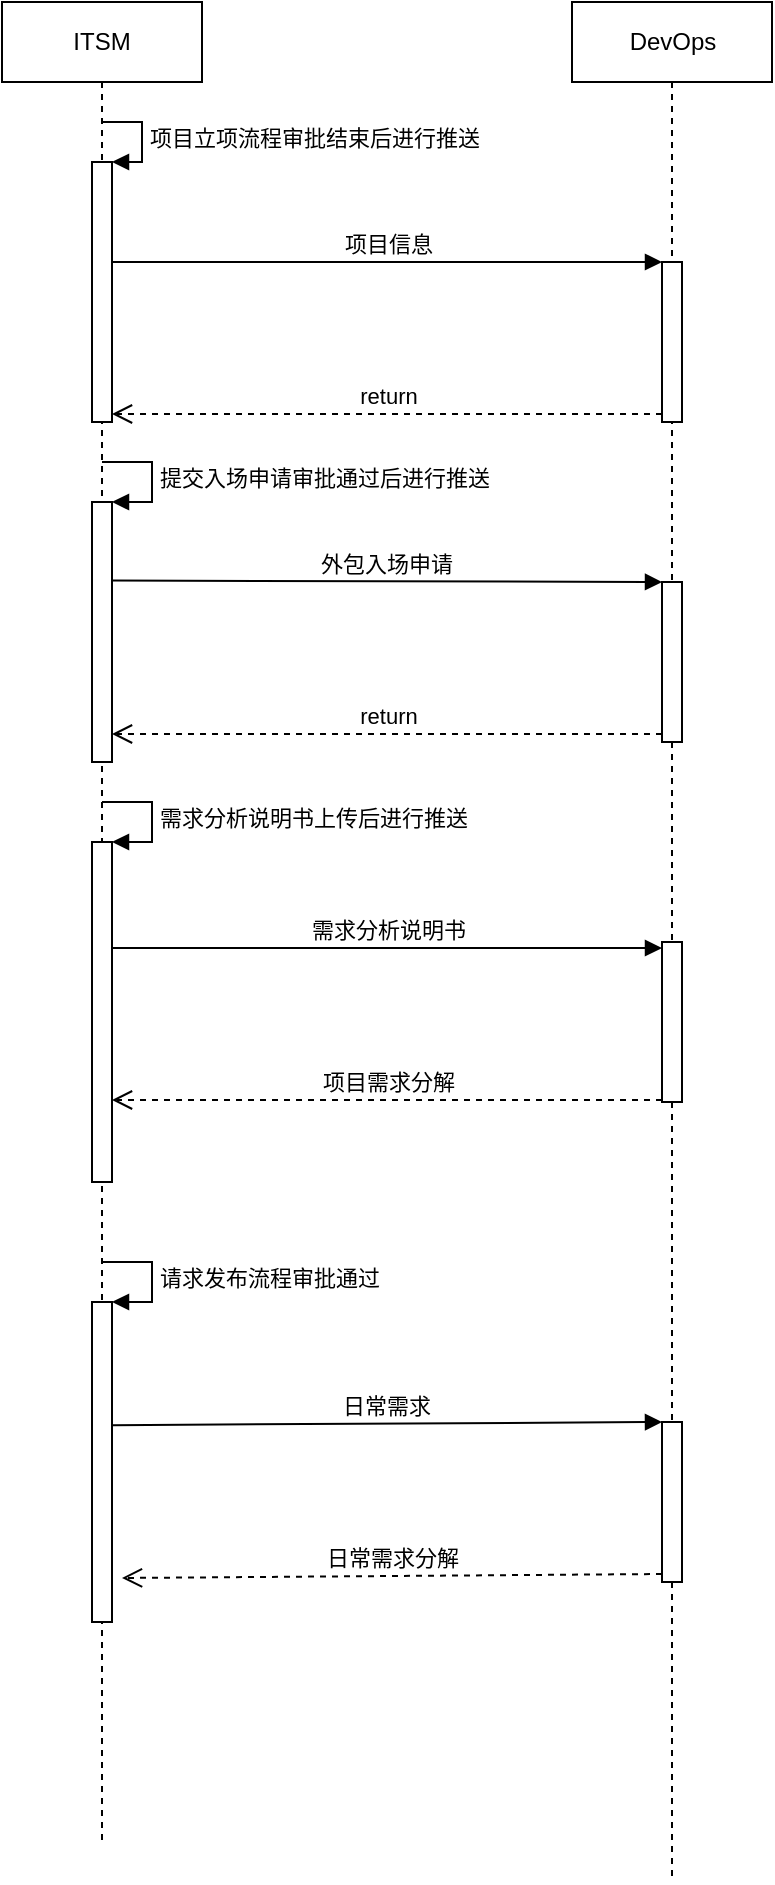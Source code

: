 <mxfile version="12.2.4" pages="2"><diagram id="5hYxJM4UY_PGPPQJtm7s" name="Page-1"><mxGraphModel dx="759" dy="549" grid="1" gridSize="10" guides="1" tooltips="1" connect="1" arrows="1" fold="1" page="1" pageScale="1" pageWidth="850" pageHeight="1100" math="0" shadow="0"><root><mxCell id="E6zsIrnZrWRpP3VEXNzX-0"/><mxCell id="E6zsIrnZrWRpP3VEXNzX-1" parent="E6zsIrnZrWRpP3VEXNzX-0"/><mxCell id="E6zsIrnZrWRpP3VEXNzX-2" value="ITSM" style="shape=umlLifeline;perimeter=lifelinePerimeter;whiteSpace=wrap;html=1;container=1;collapsible=0;recursiveResize=0;outlineConnect=0;" parent="E6zsIrnZrWRpP3VEXNzX-1" vertex="1"><mxGeometry x="140" y="20" width="100" height="920" as="geometry"/></mxCell><mxCell id="E6zsIrnZrWRpP3VEXNzX-7" value="" style="html=1;points=[];perimeter=orthogonalPerimeter;" parent="E6zsIrnZrWRpP3VEXNzX-2" vertex="1"><mxGeometry x="45" y="80" width="10" height="130" as="geometry"/></mxCell><mxCell id="E6zsIrnZrWRpP3VEXNzX-8" value="项目立项流程审批结束后进行推送" style="edgeStyle=orthogonalEdgeStyle;html=1;align=left;spacingLeft=2;endArrow=block;rounded=0;entryX=1;entryY=0;" parent="E6zsIrnZrWRpP3VEXNzX-2" target="E6zsIrnZrWRpP3VEXNzX-7" edge="1"><mxGeometry relative="1" as="geometry"><mxPoint x="50" y="60" as="sourcePoint"/><Array as="points"><mxPoint x="70" y="60"/></Array></mxGeometry></mxCell><mxCell id="huuieXV2jzgW_fFwRH8A-2" value="" style="html=1;points=[];perimeter=orthogonalPerimeter;" parent="E6zsIrnZrWRpP3VEXNzX-2" vertex="1"><mxGeometry x="45" y="250" width="10" height="130" as="geometry"/></mxCell><mxCell id="huuieXV2jzgW_fFwRH8A-3" value="提交入场申请审批通过后进行推送" style="edgeStyle=orthogonalEdgeStyle;html=1;align=left;spacingLeft=2;endArrow=block;rounded=0;entryX=1;entryY=0;" parent="E6zsIrnZrWRpP3VEXNzX-2" target="huuieXV2jzgW_fFwRH8A-2" edge="1"><mxGeometry relative="1" as="geometry"><mxPoint x="50" y="230" as="sourcePoint"/><Array as="points"><mxPoint x="75" y="230"/></Array></mxGeometry></mxCell><mxCell id="huuieXV2jzgW_fFwRH8A-7" value="" style="html=1;points=[];perimeter=orthogonalPerimeter;" parent="E6zsIrnZrWRpP3VEXNzX-2" vertex="1"><mxGeometry x="45" y="420" width="10" height="170" as="geometry"/></mxCell><mxCell id="huuieXV2jzgW_fFwRH8A-8" value="需求分析说明书上传后进行推送" style="edgeStyle=orthogonalEdgeStyle;html=1;align=left;spacingLeft=2;endArrow=block;rounded=0;entryX=1;entryY=0;" parent="E6zsIrnZrWRpP3VEXNzX-2" target="huuieXV2jzgW_fFwRH8A-7" edge="1"><mxGeometry relative="1" as="geometry"><mxPoint x="50" y="400" as="sourcePoint"/><Array as="points"><mxPoint x="75" y="400"/></Array></mxGeometry></mxCell><mxCell id="x_uT9rc5w-PN_tWEsp_Y-0" value="" style="html=1;points=[];perimeter=orthogonalPerimeter;" parent="E6zsIrnZrWRpP3VEXNzX-2" vertex="1"><mxGeometry x="45" y="650" width="10" height="160" as="geometry"/></mxCell><mxCell id="x_uT9rc5w-PN_tWEsp_Y-1" value="请求发布流程审批通过" style="edgeStyle=orthogonalEdgeStyle;html=1;align=left;spacingLeft=2;endArrow=block;rounded=0;entryX=1;entryY=0;" parent="E6zsIrnZrWRpP3VEXNzX-2" target="x_uT9rc5w-PN_tWEsp_Y-0" edge="1"><mxGeometry relative="1" as="geometry"><mxPoint x="50" y="630" as="sourcePoint"/><Array as="points"><mxPoint x="75" y="630"/></Array></mxGeometry></mxCell><mxCell id="E6zsIrnZrWRpP3VEXNzX-9" value="DevOps" style="html=1;points=[];perimeter=orthogonalPerimeter;shape=umlLifeline;participant=label;fontFamily=Helvetica;fontSize=12;fontColor=#000000;align=center;strokeColor=#000000;fillColor=#ffffff;recursiveResize=0;container=1;collapsible=0;" parent="E6zsIrnZrWRpP3VEXNzX-1" vertex="1"><mxGeometry x="425" y="20" width="100" height="940" as="geometry"/></mxCell><mxCell id="E6zsIrnZrWRpP3VEXNzX-12" value="" style="html=1;points=[];perimeter=orthogonalPerimeter;" parent="E6zsIrnZrWRpP3VEXNzX-9" vertex="1"><mxGeometry x="45" y="130" width="10" height="80" as="geometry"/></mxCell><mxCell id="huuieXV2jzgW_fFwRH8A-4" value="" style="html=1;points=[];perimeter=orthogonalPerimeter;" parent="E6zsIrnZrWRpP3VEXNzX-9" vertex="1"><mxGeometry x="45" y="290" width="10" height="80" as="geometry"/></mxCell><mxCell id="tkkyndYIACR7sWK5S8I1-0" value="" style="html=1;points=[];perimeter=orthogonalPerimeter;" parent="E6zsIrnZrWRpP3VEXNzX-9" vertex="1"><mxGeometry x="45" y="470" width="10" height="80" as="geometry"/></mxCell><mxCell id="x_uT9rc5w-PN_tWEsp_Y-2" value="" style="html=1;points=[];perimeter=orthogonalPerimeter;" parent="E6zsIrnZrWRpP3VEXNzX-9" vertex="1"><mxGeometry x="45" y="710" width="10" height="80" as="geometry"/></mxCell><mxCell id="E6zsIrnZrWRpP3VEXNzX-17" value="项目信息" style="html=1;verticalAlign=bottom;endArrow=block;entryX=0;entryY=0;" parent="E6zsIrnZrWRpP3VEXNzX-1" source="E6zsIrnZrWRpP3VEXNzX-7" target="E6zsIrnZrWRpP3VEXNzX-12" edge="1"><mxGeometry relative="1" as="geometry"><mxPoint x="390" y="210" as="sourcePoint"/><Array as="points"><mxPoint x="360" y="150"/></Array></mxGeometry></mxCell><mxCell id="E6zsIrnZrWRpP3VEXNzX-18" value="return" style="html=1;verticalAlign=bottom;endArrow=open;dashed=1;endSize=8;exitX=0;exitY=0.95;" parent="E6zsIrnZrWRpP3VEXNzX-1" source="E6zsIrnZrWRpP3VEXNzX-12" target="E6zsIrnZrWRpP3VEXNzX-7" edge="1"><mxGeometry relative="1" as="geometry"><mxPoint x="390" y="286" as="targetPoint"/></mxGeometry></mxCell><mxCell id="huuieXV2jzgW_fFwRH8A-5" value="外包入场申请" style="html=1;verticalAlign=bottom;endArrow=block;entryX=0;entryY=0;exitX=0.98;exitY=0.302;exitDx=0;exitDy=0;exitPerimeter=0;" parent="E6zsIrnZrWRpP3VEXNzX-1" source="huuieXV2jzgW_fFwRH8A-2" target="huuieXV2jzgW_fFwRH8A-4" edge="1"><mxGeometry relative="1" as="geometry"><mxPoint x="400" y="310" as="sourcePoint"/></mxGeometry></mxCell><mxCell id="huuieXV2jzgW_fFwRH8A-6" value="return" style="html=1;verticalAlign=bottom;endArrow=open;dashed=1;endSize=8;exitX=0;exitY=0.95;" parent="E6zsIrnZrWRpP3VEXNzX-1" source="huuieXV2jzgW_fFwRH8A-4" target="huuieXV2jzgW_fFwRH8A-2" edge="1"><mxGeometry relative="1" as="geometry"><mxPoint x="400" y="386" as="targetPoint"/></mxGeometry></mxCell><mxCell id="tkkyndYIACR7sWK5S8I1-1" value="需求分析说明书" style="html=1;verticalAlign=bottom;endArrow=block;entryX=0;entryY=0;" parent="E6zsIrnZrWRpP3VEXNzX-1" edge="1"><mxGeometry relative="1" as="geometry"><mxPoint x="195" y="493" as="sourcePoint"/><mxPoint x="470" y="493" as="targetPoint"/></mxGeometry></mxCell><mxCell id="tkkyndYIACR7sWK5S8I1-2" value="项目需求分解" style="html=1;verticalAlign=bottom;endArrow=open;dashed=1;endSize=8;exitX=0;exitY=0.95;" parent="E6zsIrnZrWRpP3VEXNzX-1" edge="1"><mxGeometry relative="1" as="geometry"><mxPoint x="195" y="569" as="targetPoint"/><mxPoint x="470" y="569" as="sourcePoint"/></mxGeometry></mxCell><mxCell id="x_uT9rc5w-PN_tWEsp_Y-3" value="日常需求" style="html=1;verticalAlign=bottom;endArrow=block;entryX=0;entryY=0;exitX=0.98;exitY=0.385;exitDx=0;exitDy=0;exitPerimeter=0;" parent="E6zsIrnZrWRpP3VEXNzX-1" source="x_uT9rc5w-PN_tWEsp_Y-0" target="x_uT9rc5w-PN_tWEsp_Y-2" edge="1"><mxGeometry relative="1" as="geometry"><mxPoint x="70" y="980" as="sourcePoint"/></mxGeometry></mxCell><mxCell id="x_uT9rc5w-PN_tWEsp_Y-4" value="日常需求分解" style="html=1;verticalAlign=bottom;endArrow=open;dashed=1;endSize=8;exitX=0;exitY=0.95;" parent="E6zsIrnZrWRpP3VEXNzX-1" source="x_uT9rc5w-PN_tWEsp_Y-2" edge="1"><mxGeometry relative="1" as="geometry"><mxPoint x="200" y="808" as="targetPoint"/></mxGeometry></mxCell></root></mxGraphModel></diagram><diagram name="Page-2" id="I-8sGjdTZiD5rASDAlBW"><mxGraphModel dx="759" dy="549" grid="1" gridSize="10" guides="1" tooltips="1" connect="1" arrows="1" fold="1" page="1" pageScale="1" pageWidth="850" pageHeight="1100" math="0" shadow="0"><root><mxCell id="E6zsIrnZrWRpP3VEXNzX-0"/><mxCell id="E6zsIrnZrWRpP3VEXNzX-1" parent="E6zsIrnZrWRpP3VEXNzX-0"/><mxCell id="E6zsIrnZrWRpP3VEXNzX-2" value="ITSM" style="shape=umlLifeline;perimeter=lifelinePerimeter;whiteSpace=wrap;html=1;container=1;collapsible=0;recursiveResize=0;outlineConnect=0;" parent="E6zsIrnZrWRpP3VEXNzX-1" vertex="1"><mxGeometry x="440" y="10" width="100" height="920" as="geometry"/></mxCell><mxCell id="GeN_etppCNjYg920gySw-0" value="" style="html=1;points=[];perimeter=orthogonalPerimeter;" parent="E6zsIrnZrWRpP3VEXNzX-2" vertex="1"><mxGeometry x="45" y="120" width="10" height="80" as="geometry"/></mxCell><mxCell id="8PQzW8VeV7w90a4os5UH-0" value="" style="html=1;points=[];perimeter=orthogonalPerimeter;" parent="E6zsIrnZrWRpP3VEXNzX-2" vertex="1"><mxGeometry x="45" y="320" width="10" height="120" as="geometry"/></mxCell><mxCell id="8PQzW8VeV7w90a4os5UH-1" value="外包人员入场" style="edgeStyle=orthogonalEdgeStyle;html=1;align=left;spacingLeft=2;endArrow=block;rounded=0;entryX=1;entryY=0;" parent="E6zsIrnZrWRpP3VEXNzX-2" target="8PQzW8VeV7w90a4os5UH-0" edge="1"><mxGeometry relative="1" as="geometry"><mxPoint x="50" y="300" as="sourcePoint"/><Array as="points"><mxPoint x="75" y="300"/></Array></mxGeometry></mxCell><mxCell id="E6zsIrnZrWRpP3VEXNzX-9" value="DevOps" style="html=1;points=[];perimeter=orthogonalPerimeter;shape=umlLifeline;participant=label;fontFamily=Helvetica;fontSize=12;fontColor=#000000;align=center;strokeColor=#000000;fillColor=#ffffff;recursiveResize=0;container=1;collapsible=0;" parent="E6zsIrnZrWRpP3VEXNzX-1" vertex="1"><mxGeometry x="60" y="10" width="100" height="940" as="geometry"/></mxCell><mxCell id="Y76dkLi8SXfTZnCRgAij-0" value="" style="html=1;points=[];perimeter=orthogonalPerimeter;" parent="E6zsIrnZrWRpP3VEXNzX-9" vertex="1"><mxGeometry x="45" y="90" width="10" height="190" as="geometry"/></mxCell><mxCell id="Y76dkLi8SXfTZnCRgAij-1" value="DEVOPS业务活动" style="edgeStyle=orthogonalEdgeStyle;html=1;align=left;spacingLeft=2;endArrow=block;rounded=0;entryX=1;entryY=0;" parent="E6zsIrnZrWRpP3VEXNzX-9" target="Y76dkLi8SXfTZnCRgAij-0" edge="1"><mxGeometry relative="1" as="geometry"><mxPoint x="45" y="70" as="sourcePoint"/><Array as="points"><mxPoint x="70" y="70"/></Array></mxGeometry></mxCell><mxCell id="8PQzW8VeV7w90a4os5UH-3" value="" style="html=1;points=[];perimeter=orthogonalPerimeter;" parent="E6zsIrnZrWRpP3VEXNzX-9" vertex="1"><mxGeometry x="45" y="340" width="10" height="80" as="geometry"/></mxCell><mxCell id="GeN_etppCNjYg920gySw-1" value="测试申请" style="html=1;verticalAlign=bottom;endArrow=block;entryX=0;entryY=0;" parent="E6zsIrnZrWRpP3VEXNzX-1" source="Y76dkLi8SXfTZnCRgAij-0" target="GeN_etppCNjYg920gySw-0" edge="1"><mxGeometry relative="1" as="geometry"><mxPoint x="415" y="130" as="sourcePoint"/></mxGeometry></mxCell><mxCell id="GeN_etppCNjYg920gySw-2" value="测试申请的返回" style="html=1;verticalAlign=bottom;endArrow=open;dashed=1;endSize=8;exitX=0;exitY=0.95;" parent="E6zsIrnZrWRpP3VEXNzX-1" source="GeN_etppCNjYg920gySw-0" target="Y76dkLi8SXfTZnCRgAij-0" edge="1"><mxGeometry relative="1" as="geometry"><mxPoint x="415" y="206" as="targetPoint"/></mxGeometry></mxCell><mxCell id="8PQzW8VeV7w90a4os5UH-4" value="外包人员信息" style="html=1;verticalAlign=bottom;endArrow=block;entryX=0.5;entryY=0;entryDx=0;entryDy=0;entryPerimeter=0;" parent="E6zsIrnZrWRpP3VEXNzX-1" source="8PQzW8VeV7w90a4os5UH-0" target="8PQzW8VeV7w90a4os5UH-3" edge="1"><mxGeometry relative="1" as="geometry"><mxPoint x="35" y="350" as="sourcePoint"/><mxPoint x="120" y="350" as="targetPoint"/></mxGeometry></mxCell><mxCell id="8PQzW8VeV7w90a4os5UH-5" value="return" style="html=1;verticalAlign=bottom;endArrow=open;dashed=1;endSize=8;exitX=0;exitY=0.95;" parent="E6zsIrnZrWRpP3VEXNzX-1" source="8PQzW8VeV7w90a4os5UH-3" target="8PQzW8VeV7w90a4os5UH-0" edge="1"><mxGeometry relative="1" as="geometry"><mxPoint x="480" y="426" as="targetPoint"/></mxGeometry></mxCell></root></mxGraphModel></diagram></mxfile>